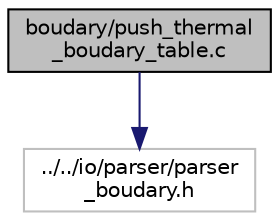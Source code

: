 digraph "boudary/push_thermal_boudary_table.c"
{
 // LATEX_PDF_SIZE
  edge [fontname="Helvetica",fontsize="10",labelfontname="Helvetica",labelfontsize="10"];
  node [fontname="Helvetica",fontsize="10",shape=record];
  Node1 [label="boudary/push_thermal\l_boudary_table.c",height=0.2,width=0.4,color="black", fillcolor="grey75", style="filled", fontcolor="black",tooltip=" "];
  Node1 -> Node2 [color="midnightblue",fontsize="10",style="solid"];
  Node2 [label="../../io/parser/parser\l_boudary.h",height=0.2,width=0.4,color="grey75", fillcolor="white", style="filled",tooltip=" "];
}
